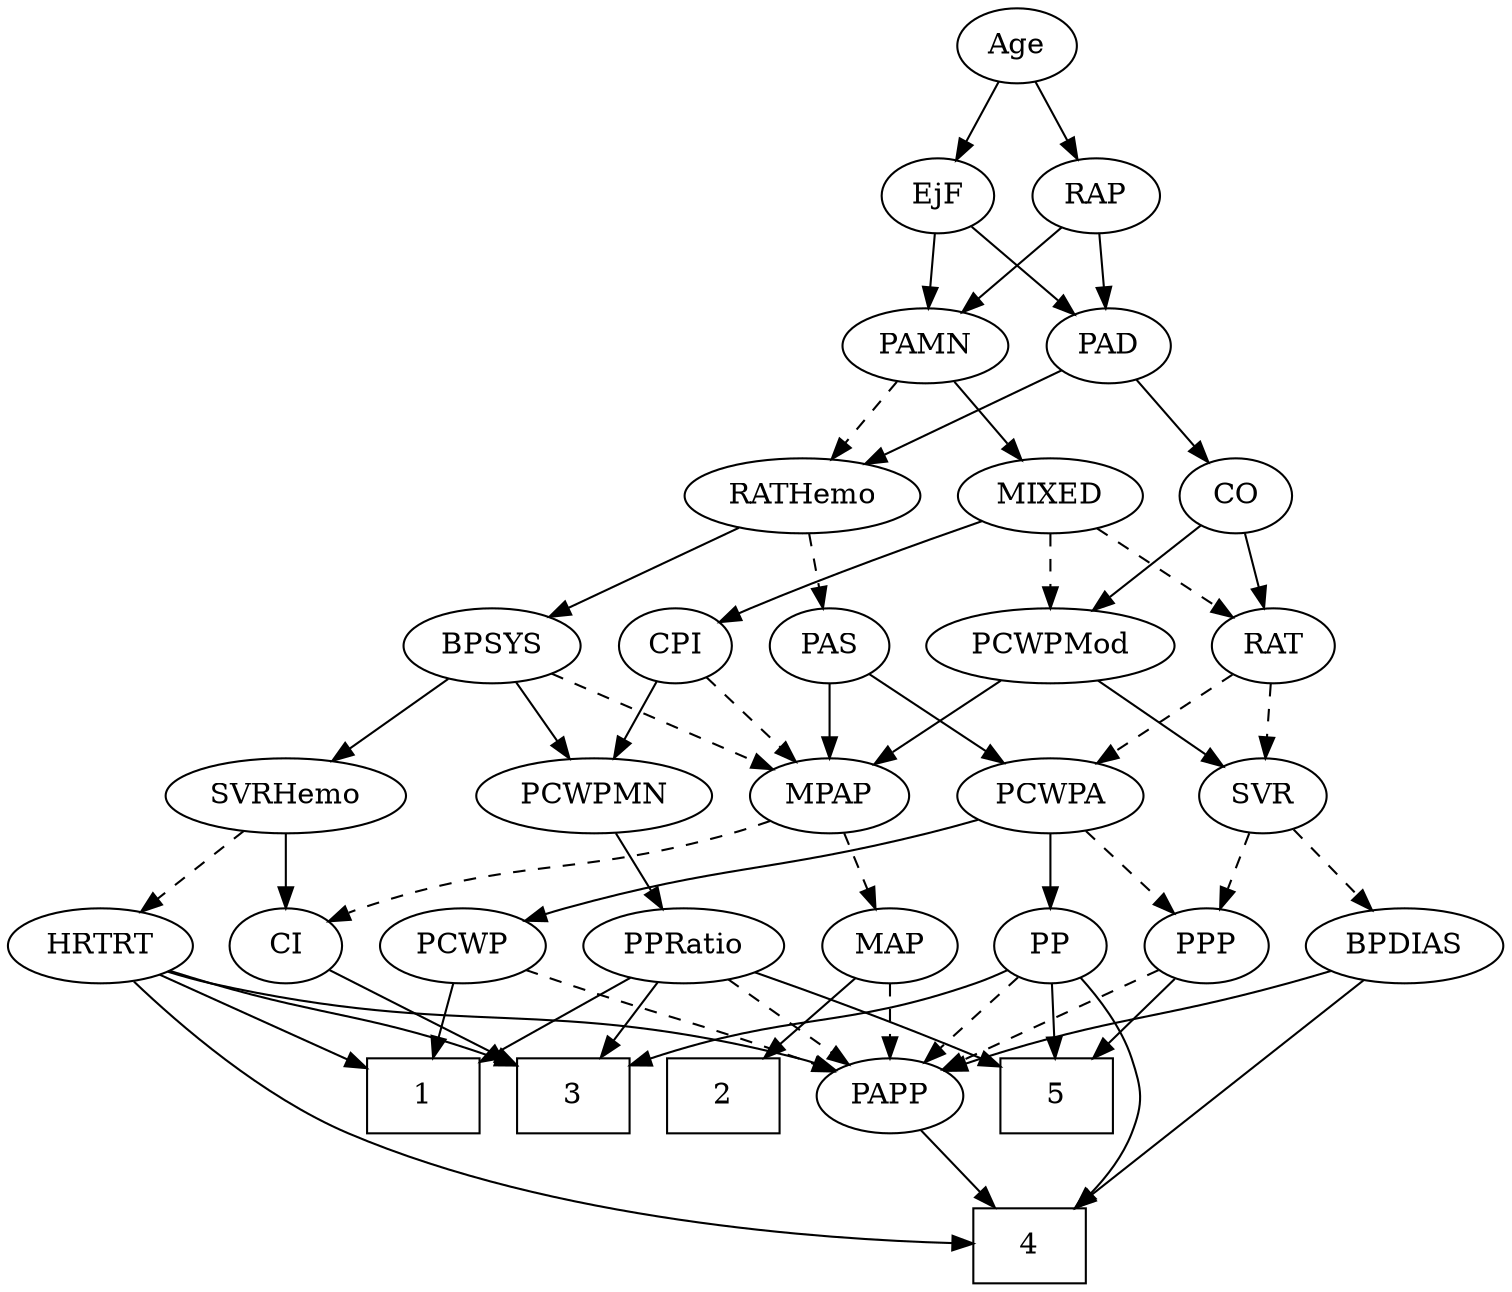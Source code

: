 strict digraph {
	graph [bb="0,0,662.89,612"];
	node [label="\N"];
	1	[height=0.5,
		pos="482.25,90",
		shape=box,
		width=0.75];
	2	[height=0.5,
		pos="338.25,90",
		shape=box,
		width=0.75];
	3	[height=0.5,
		pos="410.25,90",
		shape=box,
		width=0.75];
	4	[height=0.5,
		pos="231.25,18",
		shape=box,
		width=0.75];
	5	[height=0.5,
		pos="146.25,90",
		shape=box,
		width=0.75];
	Age	[height=0.5,
		pos="214.25,594",
		width=0.75];
	EjF	[height=0.5,
		pos="178.25,522",
		width=0.75];
	Age -> EjF	[pos="e,186.55,539.15 205.9,576.76 201.53,568.28 196.1,557.71 191.2,548.2",
		style=solid];
	RAP	[height=0.5,
		pos="251.25,522",
		width=0.77632];
	Age -> RAP	[pos="e,242.71,539.15 222.83,576.76 227.31,568.28 232.9,557.71 237.93,548.2",
		style=solid];
	PAD	[height=0.5,
		pos="173.25,450",
		width=0.79437];
	EjF -> PAD	[pos="e,174.47,468.1 177.01,503.7 176.46,495.98 175.8,486.71 175.18,478.11",
		style=solid];
	PAMN	[height=0.5,
		pos="256.25,450",
		width=1.011];
	EjF -> PAMN	[pos="e,239.52,466.01 193.66,507.17 204.51,497.43 219.27,484.19 231.73,473.01",
		style=solid];
	RAP -> PAD	[pos="e,189.01,465.14 235.46,506.83 224.36,496.87 209.31,483.37 196.8,472.14",
		style=solid];
	RAP -> PAMN	[pos="e,255.02,468.1 252.48,503.7 253.03,495.98 253.7,486.71 254.31,478.11",
		style=solid];
	MIXED	[height=0.5,
		pos="202.25,378",
		width=1.1193];
	CPI	[height=0.5,
		pos="371.25,306",
		width=0.75];
	MIXED -> CPI	[pos="e,350.03,317.29 232.05,365.73 259.14,355.34 300.14,339.26 335.25,324 337.05,323.21 338.9,322.39 340.77,321.55",
		style=solid];
	RAT	[height=0.5,
		pos="105.25,306",
		width=0.75827];
	MIXED -> RAT	[pos="e,123.18,319.94 181.68,362.15 167.04,351.59 147.24,337.31 131.47,325.92",
		style=dashed];
	PCWPMod	[height=0.5,
		pos="202.25,306",
		width=1.4443];
	MIXED -> PCWPMod	[pos="e,202.25,324.1 202.25,359.7 202.25,351.98 202.25,342.71 202.25,334.11",
		style=dashed];
	MPAP	[height=0.5,
		pos="299.25,234",
		width=0.97491];
	MAP	[height=0.5,
		pos="277.25,162",
		width=0.84854];
	MPAP -> MAP	[pos="e,282.52,179.79 293.92,216.05 291.41,208.06 288.35,198.33 285.54,189.4",
		style=dashed];
	CI	[height=0.5,
		pos="538.25,162",
		width=0.75];
	MPAP -> CI	[pos="e,517.63,173.68 326.02,221.94 331.66,219.81 337.61,217.72 343.25,216 412.56,194.89 433.75,203.61 502.25,180 504.16,179.34 506.1,\
178.61 508.05,177.83",
		style=dashed];
	BPSYS	[height=0.5,
		pos="454.25,306",
		width=1.0471];
	BPSYS -> MPAP	[pos="e,324.77,246.53 427.6,292.97 401.7,281.27 362.25,263.45 333.92,250.66",
		style=dashed];
	PCWPMN	[height=0.5,
		pos="402.25,234",
		width=1.3902];
	BPSYS -> PCWPMN	[pos="e,414.6,251.63 442.19,288.76 435.78,280.14 427.77,269.36 420.61,259.73",
		style=solid];
	SVRHemo	[height=0.5,
		pos="538.25,234",
		width=1.3902];
	BPSYS -> SVRHemo	[pos="e,519.18,250.89 472.47,289.81 483.79,280.38 498.55,268.08 511.22,257.53",
		style=solid];
	CO	[height=0.5,
		pos="117.25,378",
		width=0.75];
	PAD -> CO	[pos="e,129.64,394.49 160.82,433.46 153.5,424.31 144.09,412.55 135.89,402.31",
		style=solid];
	RATHemo	[height=0.5,
		pos="310.25,378",
		width=1.3721];
	PAD -> RATHemo	[pos="e,282.85,393 194.65,438.06 215.83,427.24 248.65,410.47 273.92,397.56",
		style=solid];
	CO -> RAT	[pos="e,108.21,324.28 114.34,360.05 113.02,352.35 111.42,343.03 109.94,334.36",
		style=solid];
	CO -> PCWPMod	[pos="e,182.93,322.91 133.64,363.5 145.3,353.9 161.25,340.76 174.84,329.57",
		style=solid];
	PAS	[height=0.5,
		pos="299.25,306",
		width=0.75];
	PAS -> MPAP	[pos="e,299.25,252.1 299.25,287.7 299.25,279.98 299.25,270.71 299.25,262.11",
		style=solid];
	PCWPA	[height=0.5,
		pos="201.25,234",
		width=1.1555];
	PAS -> PCWPA	[pos="e,221.82,249.7 281.27,292.16 266.97,281.94 246.67,267.44 230.1,255.61",
		style=solid];
	PAMN -> MIXED	[pos="e,214.7,395.15 243.72,432.76 236.97,424.02 228.51,413.05 221,403.31",
		style=solid];
	PAMN -> RATHemo	[pos="e,297.41,395.63 268.77,432.76 275.42,424.14 283.74,413.36 291.17,403.73",
		style=dashed];
	RATHemo -> BPSYS	[pos="e,428.75,319.39 338.7,363.17 361.95,351.86 394.92,335.84 419.69,323.8",
		style=solid];
	RATHemo -> PAS	[pos="e,301.93,324.1 307.53,359.7 306.31,351.98 304.86,342.71 303.51,334.11",
		style=dashed];
	CPI -> MPAP	[pos="e,315.04,250.36 356.68,290.83 346.86,281.29 333.7,268.5 322.46,257.57",
		style=dashed];
	CPI -> PCWPMN	[pos="e,394.74,251.96 378.59,288.41 382.17,280.34 386.56,270.43 390.57,261.35",
		style=solid];
	SVR	[height=0.5,
		pos="110.25,234",
		width=0.77632];
	RAT -> SVR	[pos="e,109.02,252.1 106.48,287.7 107.03,279.98 107.7,270.71 108.31,262.11",
		style=dashed];
	RAT -> PCWPA	[pos="e,180.75,249.94 122.85,292.16 136.77,282.01 156.49,267.64 172.66,255.84",
		style=dashed];
	BPDIAS	[height=0.5,
		pos="42.246,162",
		width=1.1735];
	SVR -> BPDIAS	[pos="e,57.592,178.8 95.825,218.15 86.79,208.85 74.957,196.67 64.71,186.12",
		style=dashed];
	PPP	[height=0.5,
		pos="129.25,162",
		width=0.75];
	SVR -> PPP	[pos="e,124.69,179.79 114.85,216.05 116.99,208.14 119.6,198.54 122,189.69",
		style=dashed];
	PCWPMod -> MPAP	[pos="e,279.76,249.07 223.77,289.46 237.77,279.36 256.16,266.09 271.29,255.18",
		style=solid];
	PCWPMod -> SVR	[pos="e,127.64,248.24 181.37,289.12 167.81,278.8 150.05,265.28 135.66,254.34",
		style=solid];
	PP	[height=0.5,
		pos="201.25,162",
		width=0.75];
	PCWPA -> PP	[pos="e,201.25,180.1 201.25,215.7 201.25,207.98 201.25,198.71 201.25,190.11",
		style=solid];
	PCWPA -> PPP	[pos="e,144.05,177.39 184.91,217.12 175.03,207.51 162.29,195.13 151.5,184.63",
		style=dashed];
	PCWP	[height=0.5,
		pos="458.25,162",
		width=0.97491];
	PCWPA -> PCWP	[pos="e,431.47,174.06 233.39,222.41 240.55,220.18 248.13,217.92 255.25,216 325.19,197.11 344.94,201.11 414.25,180 416.8,179.22 419.42,\
178.37 422.05,177.46",
		style=solid];
	PPRatio	[height=0.5,
		pos="365.25,162",
		width=1.1013];
	PCWPMN -> PPRatio	[pos="e,374.12,179.79 393.29,216.05 388.97,207.89 383.7,197.91 378.9,188.82",
		style=solid];
	SVRHemo -> CI	[pos="e,538.25,180.1 538.25,215.7 538.25,207.98 538.25,198.71 538.25,190.11",
		style=solid];
	HRTRT	[height=0.5,
		pos="623.25,162",
		width=1.1013];
	SVRHemo -> HRTRT	[pos="e,604.91,178.1 557.53,217.12 569.19,207.52 584.2,195.16 596.93,184.67",
		style=dashed];
	BPDIAS -> 4	[pos="e,204.16,26.517 51.513,144.18 63.043,124.58 84.399,92.294 110.25,72 135.41,52.246 169.07,38.284 194.5,29.667",
		style=solid];
	PAPP	[height=0.5,
		pos="261.25,90",
		width=0.88464];
	BPDIAS -> PAPP	[pos="e,233.85,99.494 74.323,150.22 80.592,148.14 87.121,145.99 93.246,144 138.07,129.46 189.78,113.23 223.87,102.6",
		style=solid];
	MAP -> 2	[pos="e,323.03,108.46 290.78,145.46 298.32,136.82 307.87,125.85 316.44,116.03",
		style=solid];
	MAP -> PAPP	[pos="e,265.19,108.28 273.37,144.05 271.59,136.26 269.43,126.82 267.44,118.08",
		style=dashed];
	PP -> 3	[pos="e,382.95,104.53 222.29,150.27 227.13,148.02 232.31,145.8 237.25,144 293.52,123.52 313.17,128.91 373.35,107.97",
		style=solid];
	PP -> 4	[pos="e,227.6,36.268 204.81,144.15 209.92,119.94 219.4,75.054 225.51,46.133",
		style=solid];
	PP -> 5	[pos="e,159.7,108.13 189.31,145.81 182.5,137.14 173.79,126.05 165.98,116.12",
		style=solid];
	PP -> PAPP	[pos="e,247.84,106.64 214.27,145.81 222.1,136.67 232.23,124.85 241.08,114.52",
		style=dashed];
	PPP -> 5	[pos="e,142.05,108.28 133.36,144.05 135.25,136.26 137.55,126.82 139.67,118.08",
		style=solid];
	PPP -> PAPP	[pos="e,238.55,103.03 149.87,150.06 171.22,138.74 204.84,120.91 229.56,107.8",
		style=dashed];
	PPRatio -> 1	[pos="e,455.07,107.26 388.36,147.17 404.92,137.26 427.53,123.73 446.42,112.43",
		style=solid];
	PPRatio -> 3	[pos="e,399.03,108.45 375.91,144.41 381.19,136.2 387.68,126.1 393.6,116.9",
		style=solid];
	PPRatio -> 5	[pos="e,173.3,99.023 335.1,150.12 329.19,148.04 323.04,145.92 317.25,144 271.2,128.72 217.73,112.37 183.01,101.93",
		style=solid];
	PPRatio -> PAPP	[pos="e,281.11,104.37 343.95,146.67 328.26,136.11 306.77,121.64 289.62,110.1",
		style=dashed];
	PCWP -> 1	[pos="e,476.32,108.28 464.06,144.05 466.76,136.18 470.03,126.62 473.06,117.79",
		style=solid];
	PCWP -> PAPP	[pos="e,285.83,101.58 431.35,150.32 425.72,148.17 419.81,145.97 414.25,144 364.95,126.57 351.33,126.03 302.25,108 299.99,107.17 297.67,\
106.29 295.34,105.38",
		style=dashed];
	CI -> 3	[pos="e,437.58,105.95 517.96,149.91 498.8,139.43 469.61,123.46 446.45,110.8",
		style=solid];
	PAPP -> 4	[pos="e,238.72,36.447 254.14,72.411 250.73,64.454 246.56,54.722 242.71,45.756",
		style=solid];
	HRTRT -> 1	[pos="e,509.39,104.47 597.38,148.16 575.25,137.17 543.14,121.23 518.45,108.97",
		style=solid];
	HRTRT -> 3	[pos="e,437.56,104.48 593.02,150.2 586.83,148.07 580.35,145.91 574.25,144 520.72,127.21 503.36,128.5 446.96,107.96",
		style=solid];
	HRTRT -> 4	[pos="e,258.37,19.422 609.39,144.94 590.82,124.53 555.82,89.818 518.25,72 435.02,32.529 325.28,22.39 268.64,19.829",
		style=solid];
	HRTRT -> PAPP	[pos="e,285.16,102.14 593.99,149.77 587.56,147.61 580.73,145.54 574.25,144 455.59,115.87 420.02,139.62 302.25,108 299.77,107.34 297.25,\
106.56 294.73,105.71",
		style=solid];
}
